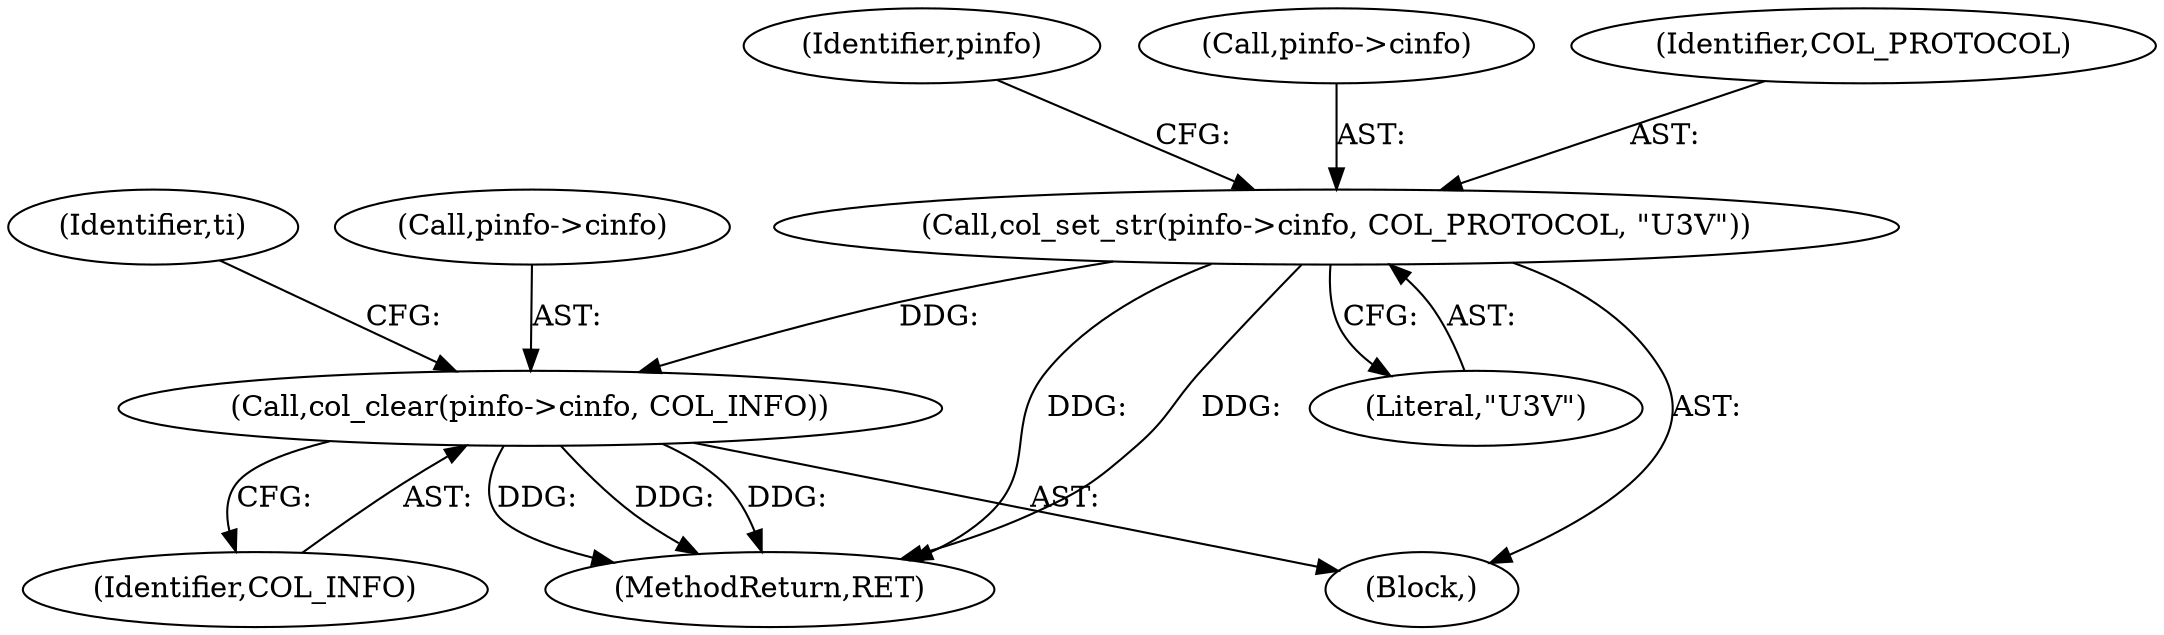 digraph "0_wireshark_2cb5985bf47bdc8bea78d28483ed224abdd33dc6@pointer" {
"1000768" [label="(Call,col_set_str(pinfo->cinfo, COL_PROTOCOL, \"U3V\"))"];
"1000774" [label="(Call,col_clear(pinfo->cinfo, COL_INFO))"];
"1000776" [label="(Identifier,pinfo)"];
"1000780" [label="(Identifier,ti)"];
"1000778" [label="(Identifier,COL_INFO)"];
"1000768" [label="(Call,col_set_str(pinfo->cinfo, COL_PROTOCOL, \"U3V\"))"];
"1000769" [label="(Call,pinfo->cinfo)"];
"1000753" [label="(Block,)"];
"1000834" [label="(MethodReturn,RET)"];
"1000773" [label="(Literal,\"U3V\")"];
"1000774" [label="(Call,col_clear(pinfo->cinfo, COL_INFO))"];
"1000775" [label="(Call,pinfo->cinfo)"];
"1000772" [label="(Identifier,COL_PROTOCOL)"];
"1000768" -> "1000753"  [label="AST: "];
"1000768" -> "1000773"  [label="CFG: "];
"1000769" -> "1000768"  [label="AST: "];
"1000772" -> "1000768"  [label="AST: "];
"1000773" -> "1000768"  [label="AST: "];
"1000776" -> "1000768"  [label="CFG: "];
"1000768" -> "1000834"  [label="DDG: "];
"1000768" -> "1000834"  [label="DDG: "];
"1000768" -> "1000774"  [label="DDG: "];
"1000774" -> "1000753"  [label="AST: "];
"1000774" -> "1000778"  [label="CFG: "];
"1000775" -> "1000774"  [label="AST: "];
"1000778" -> "1000774"  [label="AST: "];
"1000780" -> "1000774"  [label="CFG: "];
"1000774" -> "1000834"  [label="DDG: "];
"1000774" -> "1000834"  [label="DDG: "];
"1000774" -> "1000834"  [label="DDG: "];
}
